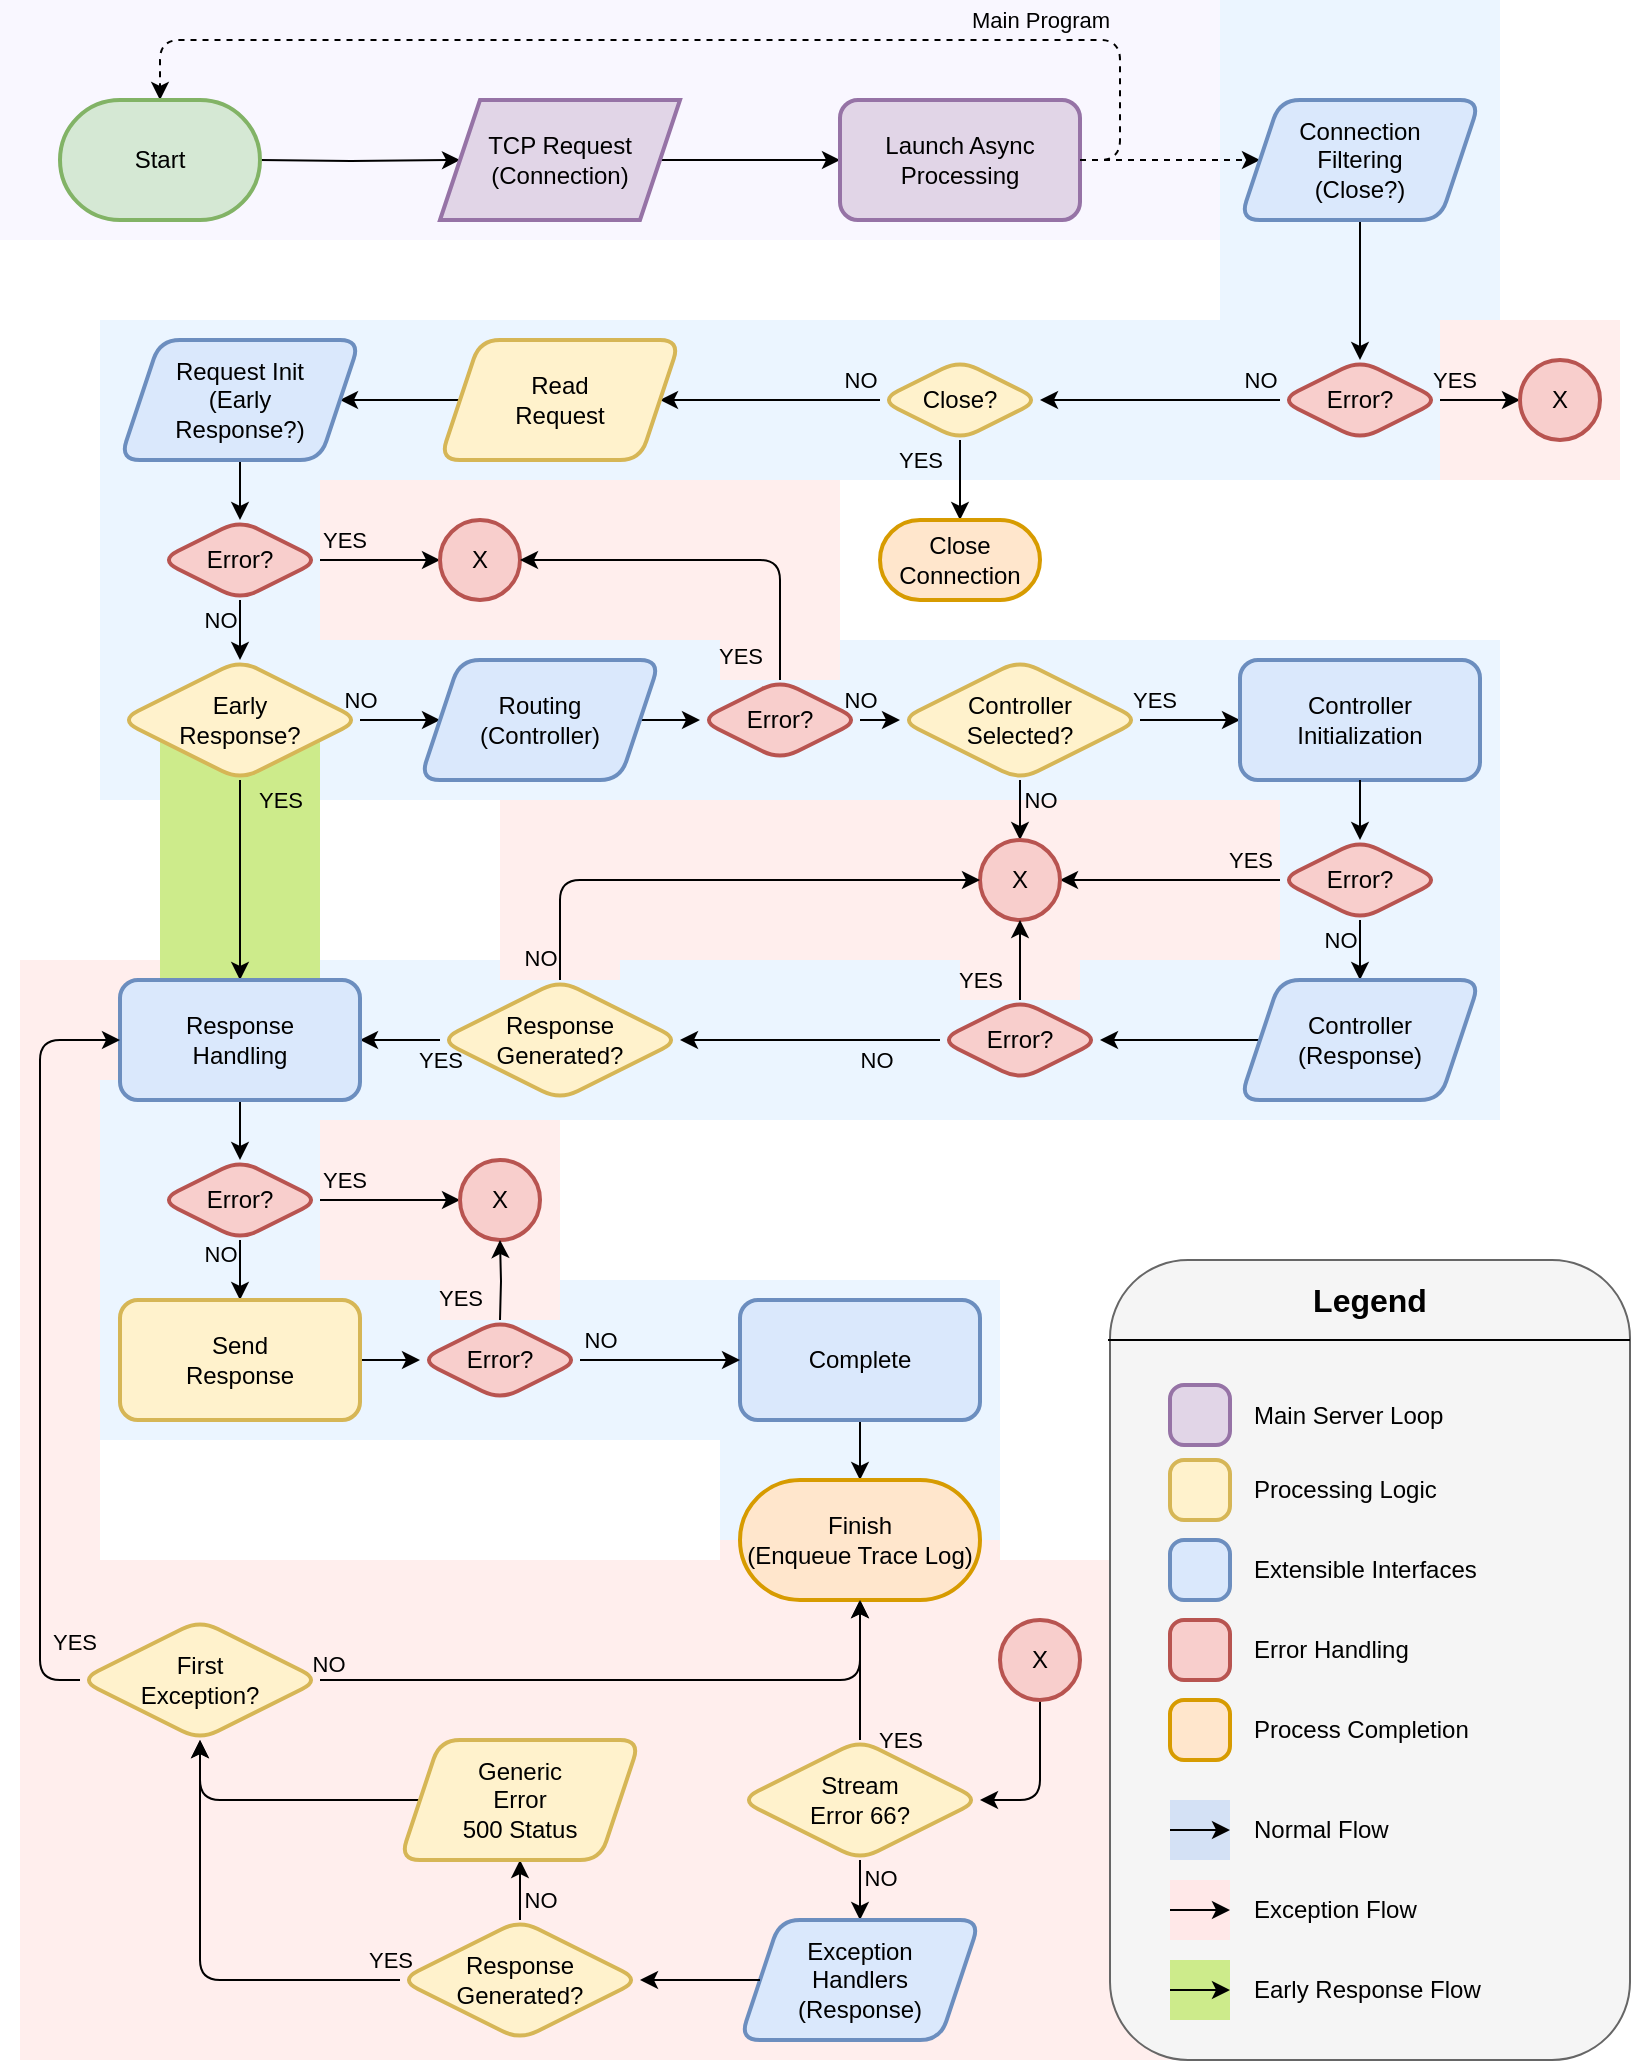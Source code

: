 <mxfile version="17.4.2" type="device"><diagram id="C5RBs43oDa-KdzZeNtuy" name="Page-1"><mxGraphModel dx="1102" dy="875" grid="1" gridSize="10" guides="1" tooltips="1" connect="1" arrows="1" fold="1" page="1" pageScale="1" pageWidth="827" pageHeight="1169" background="#FFFFFF" math="0" shadow="0"><root><mxCell id="WIyWlLk6GJQsqaUBKTNV-0"/><mxCell id="WIyWlLk6GJQsqaUBKTNV-1" parent="WIyWlLk6GJQsqaUBKTNV-0"/><mxCell id="5EqtpJvFhj5ekkqIVv0R-9" value="" style="rounded=0;whiteSpace=wrap;html=1;shadow=0;glass=0;sketch=0;fillColor=#EBF5FF;strokeColor=none;" parent="WIyWlLk6GJQsqaUBKTNV-1" vertex="1"><mxGeometry x="50" y="200" width="700" height="610" as="geometry"/></mxCell><mxCell id="GiowLHQKf7RU1HIWOEqw-1" value="" style="rounded=0;whiteSpace=wrap;html=1;shadow=0;glass=0;sketch=0;fillColor=#FFEEED;strokeColor=none;" parent="WIyWlLk6GJQsqaUBKTNV-1" vertex="1"><mxGeometry x="480" y="510" width="60" height="30" as="geometry"/></mxCell><mxCell id="GiowLHQKf7RU1HIWOEqw-0" value="" style="rounded=0;whiteSpace=wrap;html=1;shadow=0;glass=0;sketch=0;fillColor=#FFEEED;strokeColor=none;" parent="WIyWlLk6GJQsqaUBKTNV-1" vertex="1"><mxGeometry x="250" y="500" width="60" height="30" as="geometry"/></mxCell><mxCell id="5EqtpJvFhj5ekkqIVv0R-16" value="" style="rounded=0;whiteSpace=wrap;html=1;shadow=0;glass=0;sketch=0;fillColor=#FFEEED;strokeColor=none;" parent="WIyWlLk6GJQsqaUBKTNV-1" vertex="1"><mxGeometry x="10" y="810" width="600" height="260" as="geometry"/></mxCell><mxCell id="5EqtpJvFhj5ekkqIVv0R-28" value="" style="rounded=0;whiteSpace=wrap;html=1;shadow=0;glass=0;sketch=0;strokeColor=none;" parent="WIyWlLk6GJQsqaUBKTNV-1" vertex="1"><mxGeometry x="500" y="600" width="320" height="220" as="geometry"/></mxCell><mxCell id="5EqtpJvFhj5ekkqIVv0R-26" value="" style="rounded=0;whiteSpace=wrap;html=1;shadow=0;glass=0;sketch=0;strokeColor=none;" parent="WIyWlLk6GJQsqaUBKTNV-1" vertex="1"><mxGeometry y="440" width="250" height="80" as="geometry"/></mxCell><mxCell id="5EqtpJvFhj5ekkqIVv0R-25" value="" style="rounded=0;whiteSpace=wrap;html=1;shadow=0;glass=0;sketch=0;strokeColor=none;" parent="WIyWlLk6GJQsqaUBKTNV-1" vertex="1"><mxGeometry x="390" y="280" width="430" height="80" as="geometry"/></mxCell><mxCell id="5EqtpJvFhj5ekkqIVv0R-17" value="" style="rounded=0;whiteSpace=wrap;html=1;shadow=0;glass=0;sketch=0;fillColor=#cdeb8b;strokeColor=none;" parent="WIyWlLk6GJQsqaUBKTNV-1" vertex="1"><mxGeometry x="80" y="410" width="80" height="130" as="geometry"/></mxCell><mxCell id="5EqtpJvFhj5ekkqIVv0R-15" value="" style="rounded=0;whiteSpace=wrap;html=1;shadow=0;glass=0;sketch=0;fillColor=#FFEEED;strokeColor=none;" parent="WIyWlLk6GJQsqaUBKTNV-1" vertex="1"><mxGeometry x="160" y="600" width="120" height="80" as="geometry"/></mxCell><mxCell id="5EqtpJvFhj5ekkqIVv0R-14" value="" style="rounded=0;whiteSpace=wrap;html=1;shadow=0;glass=0;sketch=0;fillColor=#FFEEED;strokeColor=none;" parent="WIyWlLk6GJQsqaUBKTNV-1" vertex="1"><mxGeometry x="720" y="200" width="90" height="80" as="geometry"/></mxCell><mxCell id="5EqtpJvFhj5ekkqIVv0R-13" value="" style="rounded=0;whiteSpace=wrap;html=1;shadow=0;glass=0;sketch=0;fillColor=#FFEEED;strokeColor=none;" parent="WIyWlLk6GJQsqaUBKTNV-1" vertex="1"><mxGeometry x="250" y="440" width="390" height="80" as="geometry"/></mxCell><mxCell id="5EqtpJvFhj5ekkqIVv0R-12" value="" style="rounded=0;whiteSpace=wrap;html=1;shadow=0;glass=0;sketch=0;fillColor=#FFEEED;strokeColor=none;" parent="WIyWlLk6GJQsqaUBKTNV-1" vertex="1"><mxGeometry x="360" y="350" width="60" height="30" as="geometry"/></mxCell><mxCell id="5EqtpJvFhj5ekkqIVv0R-10" value="" style="rounded=0;whiteSpace=wrap;html=1;shadow=0;glass=0;sketch=0;fillColor=#FFEEED;strokeColor=none;" parent="WIyWlLk6GJQsqaUBKTNV-1" vertex="1"><mxGeometry x="160" y="280" width="260" height="80" as="geometry"/></mxCell><mxCell id="5EqtpJvFhj5ekkqIVv0R-7" value="" style="rounded=0;whiteSpace=wrap;html=1;shadow=0;glass=0;sketch=0;fillColor=#EBF5FF;strokeColor=none;" parent="WIyWlLk6GJQsqaUBKTNV-1" vertex="1"><mxGeometry x="610" y="40" width="140" height="160" as="geometry"/></mxCell><mxCell id="5EqtpJvFhj5ekkqIVv0R-5" value="" style="rounded=0;whiteSpace=wrap;html=1;shadow=0;glass=0;sketch=0;fillColor=#F9F7FF;strokeColor=none;" parent="WIyWlLk6GJQsqaUBKTNV-1" vertex="1"><mxGeometry y="40" width="610" height="120" as="geometry"/></mxCell><mxCell id="PJhP6xTFTNzBTgC3ce9j-2" value="" style="edgeStyle=orthogonalEdgeStyle;rounded=0;orthogonalLoop=1;jettySize=auto;html=1;exitX=1;exitY=0.5;exitDx=0;exitDy=0;exitPerimeter=0;" parent="WIyWlLk6GJQsqaUBKTNV-1" target="PJhP6xTFTNzBTgC3ce9j-1" edge="1"><mxGeometry relative="1" as="geometry"><mxPoint x="130" y="120" as="sourcePoint"/></mxGeometry></mxCell><mxCell id="PJhP6xTFTNzBTgC3ce9j-4" value="" style="edgeStyle=orthogonalEdgeStyle;rounded=0;orthogonalLoop=1;jettySize=auto;html=1;" parent="WIyWlLk6GJQsqaUBKTNV-1" source="PJhP6xTFTNzBTgC3ce9j-1" target="PJhP6xTFTNzBTgC3ce9j-3" edge="1"><mxGeometry relative="1" as="geometry"/></mxCell><mxCell id="PJhP6xTFTNzBTgC3ce9j-1" value="TCP Request&lt;br&gt;(Connection)" style="shape=parallelogram;perimeter=parallelogramPerimeter;whiteSpace=wrap;html=1;fixedSize=1;fillColor=#e1d5e7;strokeColor=#9673a6;strokeWidth=2;" parent="WIyWlLk6GJQsqaUBKTNV-1" vertex="1"><mxGeometry x="220" y="90" width="120" height="60" as="geometry"/></mxCell><mxCell id="PJhP6xTFTNzBTgC3ce9j-9" value="" style="edgeStyle=orthogonalEdgeStyle;rounded=1;orthogonalLoop=1;jettySize=auto;html=1;dashed=1;entryX=0;entryY=0.5;entryDx=0;entryDy=0;" parent="WIyWlLk6GJQsqaUBKTNV-1" source="PJhP6xTFTNzBTgC3ce9j-3" target="5EqtpJvFhj5ekkqIVv0R-3" edge="1"><mxGeometry relative="1" as="geometry"><mxPoint x="620" y="120" as="targetPoint"/></mxGeometry></mxCell><mxCell id="PJhP6xTFTNzBTgC3ce9j-3" value="Launch Async Processing" style="whiteSpace=wrap;html=1;fillColor=#e1d5e7;strokeColor=#9673a6;strokeWidth=2;rounded=1;" parent="WIyWlLk6GJQsqaUBKTNV-1" vertex="1"><mxGeometry x="420" y="90" width="120" height="60" as="geometry"/></mxCell><mxCell id="PJhP6xTFTNzBTgC3ce9j-5" value="Main Program" style="endArrow=classic;html=1;rounded=1;entryX=0.5;entryY=0;entryDx=0;entryDy=0;exitX=1;exitY=0.5;exitDx=0;exitDy=0;dashed=1;labelBackgroundColor=none;" parent="WIyWlLk6GJQsqaUBKTNV-1" source="PJhP6xTFTNzBTgC3ce9j-3" target="PJhP6xTFTNzBTgC3ce9j-87" edge="1"><mxGeometry x="-0.593" y="-10" width="50" height="50" relative="1" as="geometry"><mxPoint x="450" y="220" as="sourcePoint"/><mxPoint x="80" y="90" as="targetPoint"/><Array as="points"><mxPoint x="560" y="120"/><mxPoint x="560" y="60"/><mxPoint x="80" y="60"/></Array><mxPoint as="offset"/></mxGeometry></mxCell><mxCell id="PJhP6xTFTNzBTgC3ce9j-11" value="" style="edgeStyle=orthogonalEdgeStyle;rounded=1;orthogonalLoop=1;jettySize=auto;html=1;exitX=0.5;exitY=1;exitDx=0;exitDy=0;" parent="WIyWlLk6GJQsqaUBKTNV-1" source="5EqtpJvFhj5ekkqIVv0R-3" target="PJhP6xTFTNzBTgC3ce9j-10" edge="1"><mxGeometry relative="1" as="geometry"><mxPoint x="680" y="150" as="sourcePoint"/></mxGeometry></mxCell><mxCell id="PJhP6xTFTNzBTgC3ce9j-13" value="NO" style="edgeStyle=orthogonalEdgeStyle;rounded=1;orthogonalLoop=1;jettySize=auto;html=1;labelBackgroundColor=none;" parent="WIyWlLk6GJQsqaUBKTNV-1" source="PJhP6xTFTNzBTgC3ce9j-10" target="PJhP6xTFTNzBTgC3ce9j-12" edge="1"><mxGeometry x="-0.833" y="-10" relative="1" as="geometry"><mxPoint as="offset"/></mxGeometry></mxCell><mxCell id="PJhP6xTFTNzBTgC3ce9j-36" value="YES" style="edgeStyle=orthogonalEdgeStyle;rounded=1;orthogonalLoop=1;jettySize=auto;html=1;labelBackgroundColor=none;" parent="WIyWlLk6GJQsqaUBKTNV-1" source="PJhP6xTFTNzBTgC3ce9j-10" target="PJhP6xTFTNzBTgC3ce9j-35" edge="1"><mxGeometry x="-0.667" y="10" relative="1" as="geometry"><mxPoint as="offset"/></mxGeometry></mxCell><mxCell id="PJhP6xTFTNzBTgC3ce9j-10" value="Error?" style="rhombus;whiteSpace=wrap;html=1;fillColor=#f8cecc;strokeColor=#b85450;rounded=1;strokeWidth=2;" parent="WIyWlLk6GJQsqaUBKTNV-1" vertex="1"><mxGeometry x="640" y="220" width="80" height="40" as="geometry"/></mxCell><mxCell id="PJhP6xTFTNzBTgC3ce9j-21" value="NO" style="edgeStyle=orthogonalEdgeStyle;rounded=1;orthogonalLoop=1;jettySize=auto;html=1;labelBackgroundColor=none;" parent="WIyWlLk6GJQsqaUBKTNV-1" source="PJhP6xTFTNzBTgC3ce9j-12" target="PJhP6xTFTNzBTgC3ce9j-20" edge="1"><mxGeometry x="-0.818" y="-10" relative="1" as="geometry"><mxPoint as="offset"/></mxGeometry></mxCell><mxCell id="PJhP6xTFTNzBTgC3ce9j-104" value="YES" style="edgeStyle=orthogonalEdgeStyle;rounded=1;orthogonalLoop=1;jettySize=auto;html=1;labelBackgroundColor=none;" parent="WIyWlLk6GJQsqaUBKTNV-1" source="PJhP6xTFTNzBTgC3ce9j-12" target="PJhP6xTFTNzBTgC3ce9j-103" edge="1"><mxGeometry x="-0.5" y="-20" relative="1" as="geometry"><mxPoint as="offset"/></mxGeometry></mxCell><mxCell id="PJhP6xTFTNzBTgC3ce9j-12" value="Close?" style="rhombus;whiteSpace=wrap;html=1;fillColor=#fff2cc;strokeColor=#d6b656;rounded=1;strokeWidth=2;" parent="WIyWlLk6GJQsqaUBKTNV-1" vertex="1"><mxGeometry x="440" y="220" width="80" height="40" as="geometry"/></mxCell><mxCell id="PJhP6xTFTNzBTgC3ce9j-27" value="" style="edgeStyle=orthogonalEdgeStyle;rounded=1;orthogonalLoop=1;jettySize=auto;html=1;entryX=1;entryY=0.5;entryDx=0;entryDy=0;" parent="WIyWlLk6GJQsqaUBKTNV-1" source="PJhP6xTFTNzBTgC3ce9j-20" target="5EqtpJvFhj5ekkqIVv0R-2" edge="1"><mxGeometry relative="1" as="geometry"><mxPoint x="140" y="240" as="targetPoint"/></mxGeometry></mxCell><mxCell id="PJhP6xTFTNzBTgC3ce9j-20" value="Read&lt;br&gt;Request" style="shape=parallelogram;perimeter=parallelogramPerimeter;whiteSpace=wrap;html=1;fixedSize=1;fillColor=#fff2cc;strokeColor=#d6b656;rounded=1;strokeWidth=2;" parent="WIyWlLk6GJQsqaUBKTNV-1" vertex="1"><mxGeometry x="220" y="210" width="120" height="60" as="geometry"/></mxCell><mxCell id="PJhP6xTFTNzBTgC3ce9j-30" value="" style="edgeStyle=orthogonalEdgeStyle;rounded=1;orthogonalLoop=1;jettySize=auto;html=1;exitX=0.5;exitY=1;exitDx=0;exitDy=0;" parent="WIyWlLk6GJQsqaUBKTNV-1" source="5EqtpJvFhj5ekkqIVv0R-2" target="PJhP6xTFTNzBTgC3ce9j-29" edge="1"><mxGeometry relative="1" as="geometry"><mxPoint x="80" y="270" as="sourcePoint"/></mxGeometry></mxCell><mxCell id="PJhP6xTFTNzBTgC3ce9j-34" value="YES" style="edgeStyle=orthogonalEdgeStyle;rounded=1;orthogonalLoop=1;jettySize=auto;html=1;labelBackgroundColor=none;" parent="WIyWlLk6GJQsqaUBKTNV-1" source="PJhP6xTFTNzBTgC3ce9j-29" target="PJhP6xTFTNzBTgC3ce9j-33" edge="1"><mxGeometry x="-0.6" y="10" relative="1" as="geometry"><mxPoint as="offset"/></mxGeometry></mxCell><mxCell id="PJhP6xTFTNzBTgC3ce9j-38" value="NO" style="edgeStyle=orthogonalEdgeStyle;rounded=1;orthogonalLoop=1;jettySize=auto;html=1;labelBackgroundColor=none;" parent="WIyWlLk6GJQsqaUBKTNV-1" source="PJhP6xTFTNzBTgC3ce9j-29" target="PJhP6xTFTNzBTgC3ce9j-37" edge="1"><mxGeometry x="0.2" y="-10" relative="1" as="geometry"><mxPoint as="offset"/></mxGeometry></mxCell><mxCell id="PJhP6xTFTNzBTgC3ce9j-29" value="Error?" style="rhombus;whiteSpace=wrap;html=1;fillColor=#f8cecc;strokeColor=#b85450;rounded=1;strokeWidth=2;" parent="WIyWlLk6GJQsqaUBKTNV-1" vertex="1"><mxGeometry x="80" y="300" width="80" height="40" as="geometry"/></mxCell><mxCell id="PJhP6xTFTNzBTgC3ce9j-33" value="X" style="ellipse;whiteSpace=wrap;html=1;fillColor=#f8cecc;strokeColor=#b85450;rounded=1;strokeWidth=2;" parent="WIyWlLk6GJQsqaUBKTNV-1" vertex="1"><mxGeometry x="220" y="300" width="40" height="40" as="geometry"/></mxCell><mxCell id="PJhP6xTFTNzBTgC3ce9j-35" value="X" style="ellipse;whiteSpace=wrap;html=1;fillColor=#f8cecc;strokeColor=#b85450;rounded=1;strokeWidth=2;" parent="WIyWlLk6GJQsqaUBKTNV-1" vertex="1"><mxGeometry x="760" y="220" width="40" height="40" as="geometry"/></mxCell><mxCell id="PJhP6xTFTNzBTgC3ce9j-42" value="NO" style="edgeStyle=orthogonalEdgeStyle;rounded=1;orthogonalLoop=1;jettySize=auto;html=1;labelBackgroundColor=none;" parent="WIyWlLk6GJQsqaUBKTNV-1" source="PJhP6xTFTNzBTgC3ce9j-37" target="PJhP6xTFTNzBTgC3ce9j-41" edge="1"><mxGeometry x="-1" y="10" relative="1" as="geometry"><mxPoint as="offset"/></mxGeometry></mxCell><mxCell id="PJhP6xTFTNzBTgC3ce9j-75" value="YES" style="edgeStyle=orthogonalEdgeStyle;rounded=1;orthogonalLoop=1;jettySize=auto;html=1;exitX=0.5;exitY=1;exitDx=0;exitDy=0;entryX=0.5;entryY=0;entryDx=0;entryDy=0;labelBackgroundColor=none;" parent="WIyWlLk6GJQsqaUBKTNV-1" source="PJhP6xTFTNzBTgC3ce9j-37" target="PJhP6xTFTNzBTgC3ce9j-73" edge="1"><mxGeometry x="-0.8" y="20" relative="1" as="geometry"><mxPoint as="offset"/></mxGeometry></mxCell><mxCell id="PJhP6xTFTNzBTgC3ce9j-37" value="Early&lt;br&gt;Response?" style="rhombus;whiteSpace=wrap;html=1;fillColor=#fff2cc;strokeColor=#d6b656;rounded=1;strokeWidth=2;" parent="WIyWlLk6GJQsqaUBKTNV-1" vertex="1"><mxGeometry x="60" y="370" width="120" height="60" as="geometry"/></mxCell><mxCell id="PJhP6xTFTNzBTgC3ce9j-44" value="" style="edgeStyle=orthogonalEdgeStyle;rounded=1;orthogonalLoop=1;jettySize=auto;html=1;" parent="WIyWlLk6GJQsqaUBKTNV-1" source="PJhP6xTFTNzBTgC3ce9j-41" target="PJhP6xTFTNzBTgC3ce9j-43" edge="1"><mxGeometry relative="1" as="geometry"/></mxCell><mxCell id="PJhP6xTFTNzBTgC3ce9j-41" value="Routing&lt;br&gt;(Controller)" style="shape=parallelogram;perimeter=parallelogramPerimeter;whiteSpace=wrap;html=1;fixedSize=1;fillColor=#dae8fc;strokeColor=#6c8ebf;rounded=1;strokeWidth=2;" parent="WIyWlLk6GJQsqaUBKTNV-1" vertex="1"><mxGeometry x="210" y="370" width="120" height="60" as="geometry"/></mxCell><mxCell id="PJhP6xTFTNzBTgC3ce9j-48" value="NO" style="edgeStyle=orthogonalEdgeStyle;rounded=1;orthogonalLoop=1;jettySize=auto;html=1;labelBackgroundColor=none;" parent="WIyWlLk6GJQsqaUBKTNV-1" source="PJhP6xTFTNzBTgC3ce9j-43" target="PJhP6xTFTNzBTgC3ce9j-47" edge="1"><mxGeometry x="-1" y="10" relative="1" as="geometry"><mxPoint as="offset"/></mxGeometry></mxCell><mxCell id="PJhP6xTFTNzBTgC3ce9j-43" value="Error?" style="rhombus;whiteSpace=wrap;html=1;fillColor=#f8cecc;strokeColor=#b85450;rounded=1;strokeWidth=2;" parent="WIyWlLk6GJQsqaUBKTNV-1" vertex="1"><mxGeometry x="350" y="380" width="80" height="40" as="geometry"/></mxCell><mxCell id="PJhP6xTFTNzBTgC3ce9j-45" value="YES" style="endArrow=classic;html=1;rounded=1;exitX=0.5;exitY=0;exitDx=0;exitDy=0;entryX=1;entryY=0.5;entryDx=0;entryDy=0;labelBackgroundColor=none;" parent="WIyWlLk6GJQsqaUBKTNV-1" source="PJhP6xTFTNzBTgC3ce9j-43" target="PJhP6xTFTNzBTgC3ce9j-33" edge="1"><mxGeometry x="-0.875" y="20" width="50" height="50" relative="1" as="geometry"><mxPoint x="380" y="360" as="sourcePoint"/><mxPoint x="430" y="310" as="targetPoint"/><Array as="points"><mxPoint x="390" y="320"/></Array><mxPoint as="offset"/></mxGeometry></mxCell><mxCell id="PJhP6xTFTNzBTgC3ce9j-50" value="YES" style="edgeStyle=orthogonalEdgeStyle;rounded=1;orthogonalLoop=1;jettySize=auto;html=1;labelBackgroundColor=none;" parent="WIyWlLk6GJQsqaUBKTNV-1" source="PJhP6xTFTNzBTgC3ce9j-47" target="PJhP6xTFTNzBTgC3ce9j-49" edge="1"><mxGeometry x="-0.75" y="10" relative="1" as="geometry"><mxPoint as="offset"/></mxGeometry></mxCell><mxCell id="PJhP6xTFTNzBTgC3ce9j-72" value="NO" style="edgeStyle=orthogonalEdgeStyle;rounded=1;orthogonalLoop=1;jettySize=auto;html=1;exitX=0.5;exitY=1;exitDx=0;exitDy=0;entryX=0.5;entryY=0;entryDx=0;entryDy=0;labelBackgroundColor=none;" parent="WIyWlLk6GJQsqaUBKTNV-1" source="PJhP6xTFTNzBTgC3ce9j-47" target="PJhP6xTFTNzBTgC3ce9j-57" edge="1"><mxGeometry x="-0.333" y="10" relative="1" as="geometry"><mxPoint as="offset"/></mxGeometry></mxCell><mxCell id="PJhP6xTFTNzBTgC3ce9j-47" value="Controller&lt;br&gt;Selected?" style="rhombus;whiteSpace=wrap;html=1;fillColor=#fff2cc;strokeColor=#d6b656;rounded=1;strokeWidth=2;" parent="WIyWlLk6GJQsqaUBKTNV-1" vertex="1"><mxGeometry x="450" y="370" width="120" height="60" as="geometry"/></mxCell><mxCell id="PJhP6xTFTNzBTgC3ce9j-49" value="Controller Initialization" style="whiteSpace=wrap;html=1;fillColor=#dae8fc;strokeColor=#6c8ebf;rounded=1;strokeWidth=2;perimeterSpacing=0;glass=0;shadow=0;sketch=0;" parent="WIyWlLk6GJQsqaUBKTNV-1" vertex="1"><mxGeometry x="620" y="370" width="120" height="60" as="geometry"/></mxCell><mxCell id="PJhP6xTFTNzBTgC3ce9j-63" value="YES" style="edgeStyle=orthogonalEdgeStyle;rounded=1;orthogonalLoop=1;jettySize=auto;html=1;exitX=0;exitY=0.5;exitDx=0;exitDy=0;entryX=1;entryY=0.5;entryDx=0;entryDy=0;labelBackgroundColor=none;" parent="WIyWlLk6GJQsqaUBKTNV-1" source="PJhP6xTFTNzBTgC3ce9j-54" target="PJhP6xTFTNzBTgC3ce9j-57" edge="1"><mxGeometry x="-0.714" y="-10" relative="1" as="geometry"><mxPoint as="offset"/></mxGeometry></mxCell><mxCell id="PJhP6xTFTNzBTgC3ce9j-70" value="NO" style="edgeStyle=orthogonalEdgeStyle;rounded=1;orthogonalLoop=1;jettySize=auto;html=1;labelBackgroundColor=none;" parent="WIyWlLk6GJQsqaUBKTNV-1" source="PJhP6xTFTNzBTgC3ce9j-54" target="PJhP6xTFTNzBTgC3ce9j-69" edge="1"><mxGeometry x="0.2" y="-10" relative="1" as="geometry"><mxPoint as="offset"/></mxGeometry></mxCell><mxCell id="PJhP6xTFTNzBTgC3ce9j-54" value="Error?" style="rhombus;whiteSpace=wrap;html=1;fillColor=#f8cecc;strokeColor=#b85450;rounded=1;strokeWidth=2;" parent="WIyWlLk6GJQsqaUBKTNV-1" vertex="1"><mxGeometry x="640" y="460" width="80" height="40" as="geometry"/></mxCell><mxCell id="PJhP6xTFTNzBTgC3ce9j-55" value="" style="endArrow=classic;html=1;rounded=1;exitX=0.5;exitY=1;exitDx=0;exitDy=0;entryX=0.5;entryY=0;entryDx=0;entryDy=0;" parent="WIyWlLk6GJQsqaUBKTNV-1" source="PJhP6xTFTNzBTgC3ce9j-49" target="PJhP6xTFTNzBTgC3ce9j-54" edge="1"><mxGeometry width="50" height="50" relative="1" as="geometry"><mxPoint x="630" y="600" as="sourcePoint"/><mxPoint x="680" y="550" as="targetPoint"/></mxGeometry></mxCell><mxCell id="PJhP6xTFTNzBTgC3ce9j-57" value="X" style="ellipse;whiteSpace=wrap;html=1;fillColor=#f8cecc;strokeColor=#b85450;rounded=1;strokeWidth=2;" parent="WIyWlLk6GJQsqaUBKTNV-1" vertex="1"><mxGeometry x="490" y="460" width="40" height="40" as="geometry"/></mxCell><mxCell id="PJhP6xTFTNzBTgC3ce9j-64" value="YES" style="edgeStyle=orthogonalEdgeStyle;rounded=1;orthogonalLoop=1;jettySize=auto;html=1;exitX=0.5;exitY=0;exitDx=0;exitDy=0;entryX=0.5;entryY=1;entryDx=0;entryDy=0;labelBackgroundColor=none;" parent="WIyWlLk6GJQsqaUBKTNV-1" source="PJhP6xTFTNzBTgC3ce9j-61" target="PJhP6xTFTNzBTgC3ce9j-57" edge="1"><mxGeometry x="-0.5" y="20" relative="1" as="geometry"><mxPoint as="offset"/></mxGeometry></mxCell><mxCell id="PJhP6xTFTNzBTgC3ce9j-66" value="NO" style="edgeStyle=orthogonalEdgeStyle;rounded=1;orthogonalLoop=1;jettySize=auto;html=1;labelBackgroundColor=none;" parent="WIyWlLk6GJQsqaUBKTNV-1" source="PJhP6xTFTNzBTgC3ce9j-61" target="PJhP6xTFTNzBTgC3ce9j-65" edge="1"><mxGeometry x="-0.5" y="10" relative="1" as="geometry"><mxPoint as="offset"/></mxGeometry></mxCell><mxCell id="PJhP6xTFTNzBTgC3ce9j-61" value="Error?" style="rhombus;whiteSpace=wrap;html=1;fillColor=#f8cecc;strokeColor=#b85450;rounded=1;strokeWidth=2;" parent="WIyWlLk6GJQsqaUBKTNV-1" vertex="1"><mxGeometry x="470" y="540" width="80" height="40" as="geometry"/></mxCell><mxCell id="PJhP6xTFTNzBTgC3ce9j-67" value="NO" style="edgeStyle=orthogonalEdgeStyle;rounded=1;orthogonalLoop=1;jettySize=auto;html=1;exitX=0.5;exitY=0;exitDx=0;exitDy=0;entryX=0;entryY=0.5;entryDx=0;entryDy=0;labelBackgroundColor=none;" parent="WIyWlLk6GJQsqaUBKTNV-1" source="PJhP6xTFTNzBTgC3ce9j-65" target="PJhP6xTFTNzBTgC3ce9j-57" edge="1"><mxGeometry x="-0.913" y="10" relative="1" as="geometry"><mxPoint as="offset"/></mxGeometry></mxCell><mxCell id="PJhP6xTFTNzBTgC3ce9j-74" value="YES" style="edgeStyle=orthogonalEdgeStyle;rounded=1;orthogonalLoop=1;jettySize=auto;html=1;labelBackgroundColor=none;" parent="WIyWlLk6GJQsqaUBKTNV-1" source="PJhP6xTFTNzBTgC3ce9j-65" target="PJhP6xTFTNzBTgC3ce9j-73" edge="1"><mxGeometry x="-1" y="10" relative="1" as="geometry"><mxPoint as="offset"/></mxGeometry></mxCell><mxCell id="PJhP6xTFTNzBTgC3ce9j-65" value="Response&lt;br&gt;Generated?" style="rhombus;whiteSpace=wrap;html=1;fillColor=#fff2cc;strokeColor=#d6b656;rounded=1;strokeWidth=2;" parent="WIyWlLk6GJQsqaUBKTNV-1" vertex="1"><mxGeometry x="220" y="530" width="120" height="60" as="geometry"/></mxCell><mxCell id="PJhP6xTFTNzBTgC3ce9j-71" style="edgeStyle=orthogonalEdgeStyle;rounded=1;orthogonalLoop=1;jettySize=auto;html=1;exitX=0;exitY=0.5;exitDx=0;exitDy=0;entryX=1;entryY=0.5;entryDx=0;entryDy=0;" parent="WIyWlLk6GJQsqaUBKTNV-1" source="PJhP6xTFTNzBTgC3ce9j-69" target="PJhP6xTFTNzBTgC3ce9j-61" edge="1"><mxGeometry relative="1" as="geometry"/></mxCell><mxCell id="PJhP6xTFTNzBTgC3ce9j-69" value="Controller&lt;br&gt;(Response)" style="shape=parallelogram;perimeter=parallelogramPerimeter;whiteSpace=wrap;html=1;fixedSize=1;fillColor=#dae8fc;strokeColor=#6c8ebf;rounded=1;strokeWidth=2;" parent="WIyWlLk6GJQsqaUBKTNV-1" vertex="1"><mxGeometry x="620" y="530" width="120" height="60" as="geometry"/></mxCell><mxCell id="PJhP6xTFTNzBTgC3ce9j-77" style="edgeStyle=orthogonalEdgeStyle;rounded=1;orthogonalLoop=1;jettySize=auto;html=1;exitX=0.5;exitY=1;exitDx=0;exitDy=0;entryX=0.5;entryY=0;entryDx=0;entryDy=0;" parent="WIyWlLk6GJQsqaUBKTNV-1" source="PJhP6xTFTNzBTgC3ce9j-73" target="PJhP6xTFTNzBTgC3ce9j-76" edge="1"><mxGeometry relative="1" as="geometry"/></mxCell><mxCell id="PJhP6xTFTNzBTgC3ce9j-79" value="YES" style="edgeStyle=orthogonalEdgeStyle;rounded=1;orthogonalLoop=1;jettySize=auto;html=1;exitX=1;exitY=0.5;exitDx=0;exitDy=0;entryX=0;entryY=0.5;entryDx=0;entryDy=0;labelBackgroundColor=none;" parent="WIyWlLk6GJQsqaUBKTNV-1" source="PJhP6xTFTNzBTgC3ce9j-76" target="PJhP6xTFTNzBTgC3ce9j-78" edge="1"><mxGeometry x="-0.667" y="10" relative="1" as="geometry"><mxPoint as="offset"/></mxGeometry></mxCell><mxCell id="PJhP6xTFTNzBTgC3ce9j-81" value="NO" style="edgeStyle=orthogonalEdgeStyle;rounded=1;orthogonalLoop=1;jettySize=auto;html=1;labelBackgroundColor=none;entryX=0.5;entryY=0;entryDx=0;entryDy=0;" parent="WIyWlLk6GJQsqaUBKTNV-1" source="PJhP6xTFTNzBTgC3ce9j-76" target="PJhP6xTFTNzBTgC3ce9j-80" edge="1"><mxGeometry x="-0.714" y="-10" relative="1" as="geometry"><Array as="points"/><mxPoint as="offset"/><mxPoint x="160" y="720" as="targetPoint"/></mxGeometry></mxCell><mxCell id="PJhP6xTFTNzBTgC3ce9j-76" value="Error?" style="rhombus;whiteSpace=wrap;html=1;fillColor=#f8cecc;strokeColor=#b85450;rounded=1;strokeWidth=2;" parent="WIyWlLk6GJQsqaUBKTNV-1" vertex="1"><mxGeometry x="80" y="620" width="80" height="40" as="geometry"/></mxCell><mxCell id="PJhP6xTFTNzBTgC3ce9j-78" value="X" style="ellipse;whiteSpace=wrap;html=1;fillColor=#f8cecc;strokeColor=#b85450;rounded=1;strokeWidth=2;" parent="WIyWlLk6GJQsqaUBKTNV-1" vertex="1"><mxGeometry x="230" y="620" width="40" height="40" as="geometry"/></mxCell><mxCell id="ySPMdyJ_zOk3gm6d2G-Y-19" style="edgeStyle=orthogonalEdgeStyle;rounded=1;orthogonalLoop=1;jettySize=auto;html=1;exitX=1;exitY=0.5;exitDx=0;exitDy=0;entryX=0;entryY=0.5;entryDx=0;entryDy=0;" parent="WIyWlLk6GJQsqaUBKTNV-1" source="PJhP6xTFTNzBTgC3ce9j-80" target="ySPMdyJ_zOk3gm6d2G-Y-16" edge="1"><mxGeometry relative="1" as="geometry"/></mxCell><mxCell id="PJhP6xTFTNzBTgC3ce9j-80" value="Send&lt;br&gt;Response" style="whiteSpace=wrap;html=1;fillColor=#fff2cc;strokeColor=#d6b656;rounded=1;strokeWidth=2;" parent="WIyWlLk6GJQsqaUBKTNV-1" vertex="1"><mxGeometry x="60" y="690" width="120" height="60" as="geometry"/></mxCell><mxCell id="PJhP6xTFTNzBTgC3ce9j-86" value="" style="edgeStyle=orthogonalEdgeStyle;rounded=1;orthogonalLoop=1;jettySize=auto;html=1;exitX=0.5;exitY=1;exitDx=0;exitDy=0;" parent="WIyWlLk6GJQsqaUBKTNV-1" source="PJhP6xTFTNzBTgC3ce9j-82" target="PJhP6xTFTNzBTgC3ce9j-85" edge="1"><mxGeometry relative="1" as="geometry"/></mxCell><mxCell id="PJhP6xTFTNzBTgC3ce9j-82" value="Complete" style="whiteSpace=wrap;html=1;fillColor=#dae8fc;strokeColor=#6c8ebf;rounded=1;strokeWidth=2;" parent="WIyWlLk6GJQsqaUBKTNV-1" vertex="1"><mxGeometry x="370" y="690" width="120" height="60" as="geometry"/></mxCell><mxCell id="PJhP6xTFTNzBTgC3ce9j-89" value="" style="edgeStyle=orthogonalEdgeStyle;rounded=1;orthogonalLoop=1;jettySize=auto;html=1;exitX=0.5;exitY=1;exitDx=0;exitDy=0;entryX=1;entryY=0.5;entryDx=0;entryDy=0;" parent="WIyWlLk6GJQsqaUBKTNV-1" source="PJhP6xTFTNzBTgC3ce9j-84" target="PJhP6xTFTNzBTgC3ce9j-88" edge="1"><mxGeometry relative="1" as="geometry"/></mxCell><mxCell id="PJhP6xTFTNzBTgC3ce9j-87" value="Start" style="rounded=1;whiteSpace=wrap;html=1;absoluteArcSize=1;arcSize=80;strokeWidth=2;fillColor=#d5e8d4;strokeColor=#82b366;" parent="WIyWlLk6GJQsqaUBKTNV-1" vertex="1"><mxGeometry x="30" y="90" width="100" height="60" as="geometry"/></mxCell><mxCell id="PJhP6xTFTNzBTgC3ce9j-92" value="NO" style="edgeStyle=orthogonalEdgeStyle;rounded=1;orthogonalLoop=1;jettySize=auto;html=1;entryX=0.5;entryY=0;entryDx=0;entryDy=0;labelBackgroundColor=none;" parent="WIyWlLk6GJQsqaUBKTNV-1" source="PJhP6xTFTNzBTgC3ce9j-88" target="5EqtpJvFhj5ekkqIVv0R-0" edge="1"><mxGeometry x="-0.667" y="10" relative="1" as="geometry"><mxPoint as="offset"/><mxPoint x="200" y="750" as="targetPoint"/></mxGeometry></mxCell><mxCell id="PJhP6xTFTNzBTgC3ce9j-101" value="YES" style="edgeStyle=orthogonalEdgeStyle;rounded=1;orthogonalLoop=1;jettySize=auto;html=1;exitX=0.5;exitY=0;exitDx=0;exitDy=0;entryX=0.5;entryY=1;entryDx=0;entryDy=0;labelBackgroundColor=none;" parent="WIyWlLk6GJQsqaUBKTNV-1" source="PJhP6xTFTNzBTgC3ce9j-88" target="PJhP6xTFTNzBTgC3ce9j-85" edge="1"><mxGeometry x="-1" y="-20" relative="1" as="geometry"><mxPoint x="410" y="820" as="targetPoint"/><mxPoint as="offset"/><mxPoint x="410" y="890" as="sourcePoint"/></mxGeometry></mxCell><mxCell id="PJhP6xTFTNzBTgC3ce9j-103" value="Close&lt;br&gt;Connection" style="whiteSpace=wrap;html=1;fillColor=#ffe6cc;strokeColor=#d79b00;rounded=1;strokeWidth=2;arcSize=50;" parent="WIyWlLk6GJQsqaUBKTNV-1" vertex="1"><mxGeometry x="440" y="300" width="80" height="40" as="geometry"/></mxCell><mxCell id="PJhP6xTFTNzBTgC3ce9j-108" value="" style="rounded=1;whiteSpace=wrap;html=1;fillColor=#f5f5f5;strokeColor=#666666;fontColor=#333333;" parent="WIyWlLk6GJQsqaUBKTNV-1" vertex="1"><mxGeometry x="555" y="670" width="260" height="400" as="geometry"/></mxCell><mxCell id="PJhP6xTFTNzBTgC3ce9j-109" value="" style="endArrow=none;html=1;rounded=1;" parent="WIyWlLk6GJQsqaUBKTNV-1" edge="1"><mxGeometry width="50" height="50" relative="1" as="geometry"><mxPoint x="554" y="710" as="sourcePoint"/><mxPoint x="815" y="710" as="targetPoint"/></mxGeometry></mxCell><mxCell id="PJhP6xTFTNzBTgC3ce9j-110" value="Legend" style="text;html=1;strokeColor=none;fillColor=none;align=center;verticalAlign=middle;whiteSpace=wrap;rounded=0;fontStyle=1;fontSize=16;" parent="WIyWlLk6GJQsqaUBKTNV-1" vertex="1"><mxGeometry x="555" y="670" width="260" height="40" as="geometry"/></mxCell><mxCell id="PJhP6xTFTNzBTgC3ce9j-112" value="" style="rounded=1;whiteSpace=wrap;html=1;absoluteArcSize=1;arcSize=14;strokeWidth=2;fillColor=#fff2cc;strokeColor=#d6b656;" parent="WIyWlLk6GJQsqaUBKTNV-1" vertex="1"><mxGeometry x="585" y="770" width="30" height="30" as="geometry"/></mxCell><mxCell id="PJhP6xTFTNzBTgC3ce9j-113" value="" style="rounded=1;whiteSpace=wrap;html=1;absoluteArcSize=1;arcSize=14;strokeWidth=2;fillColor=#e1d5e7;strokeColor=#9673a6;" parent="WIyWlLk6GJQsqaUBKTNV-1" vertex="1"><mxGeometry x="585" y="732.5" width="30" height="30" as="geometry"/></mxCell><mxCell id="PJhP6xTFTNzBTgC3ce9j-114" value="" style="rounded=1;whiteSpace=wrap;html=1;absoluteArcSize=1;arcSize=14;strokeWidth=2;fillColor=#dae8fc;strokeColor=#6c8ebf;" parent="WIyWlLk6GJQsqaUBKTNV-1" vertex="1"><mxGeometry x="585" y="810" width="30" height="30" as="geometry"/></mxCell><mxCell id="PJhP6xTFTNzBTgC3ce9j-115" value="" style="rounded=1;whiteSpace=wrap;html=1;absoluteArcSize=1;arcSize=14;strokeWidth=2;fillColor=#f8cecc;strokeColor=#b85450;" parent="WIyWlLk6GJQsqaUBKTNV-1" vertex="1"><mxGeometry x="585" y="850" width="30" height="30" as="geometry"/></mxCell><mxCell id="PJhP6xTFTNzBTgC3ce9j-116" value="" style="rounded=1;whiteSpace=wrap;html=1;absoluteArcSize=1;arcSize=14;strokeWidth=2;fillColor=#ffe6cc;strokeColor=#d79b00;" parent="WIyWlLk6GJQsqaUBKTNV-1" vertex="1"><mxGeometry x="585" y="890" width="30" height="30" as="geometry"/></mxCell><mxCell id="PJhP6xTFTNzBTgC3ce9j-121" value="Main Server Loop" style="text;html=1;strokeColor=none;fillColor=none;align=left;verticalAlign=middle;whiteSpace=wrap;rounded=0;" parent="WIyWlLk6GJQsqaUBKTNV-1" vertex="1"><mxGeometry x="625" y="732.5" width="130" height="30" as="geometry"/></mxCell><mxCell id="PJhP6xTFTNzBTgC3ce9j-122" value="Processing Logic" style="text;html=1;strokeColor=none;fillColor=none;align=left;verticalAlign=middle;whiteSpace=wrap;rounded=0;" parent="WIyWlLk6GJQsqaUBKTNV-1" vertex="1"><mxGeometry x="625" y="770" width="130" height="30" as="geometry"/></mxCell><mxCell id="PJhP6xTFTNzBTgC3ce9j-123" value="Extensible Interfaces" style="text;html=1;strokeColor=none;fillColor=none;align=left;verticalAlign=middle;whiteSpace=wrap;rounded=0;" parent="WIyWlLk6GJQsqaUBKTNV-1" vertex="1"><mxGeometry x="625" y="810" width="130" height="30" as="geometry"/></mxCell><mxCell id="PJhP6xTFTNzBTgC3ce9j-124" value="Error Handling" style="text;html=1;strokeColor=none;fillColor=none;align=left;verticalAlign=middle;whiteSpace=wrap;rounded=0;" parent="WIyWlLk6GJQsqaUBKTNV-1" vertex="1"><mxGeometry x="625" y="850" width="130" height="30" as="geometry"/></mxCell><mxCell id="PJhP6xTFTNzBTgC3ce9j-125" value="Process Completion" style="text;html=1;strokeColor=none;fillColor=none;align=left;verticalAlign=middle;whiteSpace=wrap;rounded=0;" parent="WIyWlLk6GJQsqaUBKTNV-1" vertex="1"><mxGeometry x="625" y="890" width="130" height="30" as="geometry"/></mxCell><mxCell id="PJhP6xTFTNzBTgC3ce9j-126" value="Normal Flow" style="text;html=1;strokeColor=none;fillColor=none;align=left;verticalAlign=middle;whiteSpace=wrap;rounded=0;" parent="WIyWlLk6GJQsqaUBKTNV-1" vertex="1"><mxGeometry x="625" y="940" width="130" height="30" as="geometry"/></mxCell><mxCell id="PJhP6xTFTNzBTgC3ce9j-127" value="Exception Flow" style="text;html=1;strokeColor=none;fillColor=none;align=left;verticalAlign=middle;whiteSpace=wrap;rounded=0;" parent="WIyWlLk6GJQsqaUBKTNV-1" vertex="1"><mxGeometry x="625" y="980" width="130" height="30" as="geometry"/></mxCell><mxCell id="PJhP6xTFTNzBTgC3ce9j-129" value="Early Response Flow" style="text;html=1;strokeColor=none;fillColor=none;align=left;verticalAlign=middle;whiteSpace=wrap;rounded=0;" parent="WIyWlLk6GJQsqaUBKTNV-1" vertex="1"><mxGeometry x="625" y="1020" width="130" height="30" as="geometry"/></mxCell><mxCell id="5EqtpJvFhj5ekkqIVv0R-2" value="Request Init&lt;br&gt;(Early&lt;br&gt;Response?)" style="shape=parallelogram;perimeter=parallelogramPerimeter;whiteSpace=wrap;html=1;fixedSize=1;fillColor=#dae8fc;strokeColor=#6c8ebf;rounded=1;strokeWidth=2;" parent="WIyWlLk6GJQsqaUBKTNV-1" vertex="1"><mxGeometry x="60" y="210" width="120" height="60" as="geometry"/></mxCell><mxCell id="5EqtpJvFhj5ekkqIVv0R-3" value="Connection&lt;br&gt;Filtering&lt;br&gt;(Close?)" style="shape=parallelogram;perimeter=parallelogramPerimeter;whiteSpace=wrap;html=1;fixedSize=1;fillColor=#dae8fc;strokeColor=#6c8ebf;rounded=1;strokeWidth=2;" parent="WIyWlLk6GJQsqaUBKTNV-1" vertex="1"><mxGeometry x="620" y="90" width="120" height="60" as="geometry"/></mxCell><mxCell id="5EqtpJvFhj5ekkqIVv0R-18" value="" style="rounded=0;whiteSpace=wrap;html=1;absoluteArcSize=1;arcSize=14;strokeWidth=2;fillColor=#cdeb8b;strokeColor=none;" parent="WIyWlLk6GJQsqaUBKTNV-1" vertex="1"><mxGeometry x="585" y="1020" width="30" height="30" as="geometry"/></mxCell><mxCell id="5EqtpJvFhj5ekkqIVv0R-19" value="" style="rounded=0;whiteSpace=wrap;html=1;absoluteArcSize=1;arcSize=14;strokeWidth=2;fillColor=#FFE8E8;strokeColor=none;" parent="WIyWlLk6GJQsqaUBKTNV-1" vertex="1"><mxGeometry x="585" y="980" width="30" height="30" as="geometry"/></mxCell><mxCell id="5EqtpJvFhj5ekkqIVv0R-20" value="" style="rounded=0;whiteSpace=wrap;html=1;absoluteArcSize=1;arcSize=14;strokeWidth=2;fillColor=#D4E1F5;strokeColor=none;" parent="WIyWlLk6GJQsqaUBKTNV-1" vertex="1"><mxGeometry x="585" y="940" width="30" height="30" as="geometry"/></mxCell><mxCell id="5EqtpJvFhj5ekkqIVv0R-21" value="" style="endArrow=classic;html=1;rounded=0;labelBackgroundColor=none;exitX=0;exitY=0.5;exitDx=0;exitDy=0;entryX=1;entryY=0.5;entryDx=0;entryDy=0;" parent="WIyWlLk6GJQsqaUBKTNV-1" source="5EqtpJvFhj5ekkqIVv0R-18" target="5EqtpJvFhj5ekkqIVv0R-18" edge="1"><mxGeometry width="50" height="50" relative="1" as="geometry"><mxPoint x="600" y="1210" as="sourcePoint"/><mxPoint x="630" y="1210" as="targetPoint"/></mxGeometry></mxCell><mxCell id="5EqtpJvFhj5ekkqIVv0R-23" value="" style="endArrow=classic;html=1;rounded=0;labelBackgroundColor=none;exitX=0;exitY=0.5;exitDx=0;exitDy=0;entryX=1;entryY=0.5;entryDx=0;entryDy=0;" parent="WIyWlLk6GJQsqaUBKTNV-1" source="5EqtpJvFhj5ekkqIVv0R-19" target="5EqtpJvFhj5ekkqIVv0R-19" edge="1"><mxGeometry width="50" height="50" relative="1" as="geometry"><mxPoint x="390" y="920" as="sourcePoint"/><mxPoint x="440" y="870" as="targetPoint"/></mxGeometry></mxCell><mxCell id="5EqtpJvFhj5ekkqIVv0R-24" value="" style="endArrow=classic;html=1;rounded=0;labelBackgroundColor=none;exitX=0;exitY=0.5;exitDx=0;exitDy=0;entryX=1;entryY=0.5;entryDx=0;entryDy=0;" parent="WIyWlLk6GJQsqaUBKTNV-1" source="5EqtpJvFhj5ekkqIVv0R-20" target="5EqtpJvFhj5ekkqIVv0R-20" edge="1"><mxGeometry width="50" height="50" relative="1" as="geometry"><mxPoint x="630" y="970" as="sourcePoint"/><mxPoint x="680" y="920" as="targetPoint"/></mxGeometry></mxCell><mxCell id="5EqtpJvFhj5ekkqIVv0R-29" value="" style="rounded=0;whiteSpace=wrap;html=1;shadow=0;glass=0;sketch=0;fillColor=default;strokeColor=none;" parent="WIyWlLk6GJQsqaUBKTNV-1" vertex="1"><mxGeometry x="280" y="600" width="220" height="80" as="geometry"/></mxCell><mxCell id="5EqtpJvFhj5ekkqIVv0R-30" value="" style="rounded=0;whiteSpace=wrap;html=1;shadow=0;glass=0;sketch=0;fillColor=default;strokeColor=none;" parent="WIyWlLk6GJQsqaUBKTNV-1" vertex="1"><mxGeometry x="50" y="760" width="310" height="60" as="geometry"/></mxCell><mxCell id="PJhP6xTFTNzBTgC3ce9j-85" value="Finish&lt;br&gt;(Enqueue Trace Log)" style="whiteSpace=wrap;html=1;fillColor=#ffe6cc;strokeColor=#d79b00;rounded=1;strokeWidth=2;arcSize=50;" parent="WIyWlLk6GJQsqaUBKTNV-1" vertex="1"><mxGeometry x="370" y="780" width="120" height="60" as="geometry"/></mxCell><mxCell id="5EqtpJvFhj5ekkqIVv0R-0" value="Exception&lt;br&gt;Handlers&lt;br&gt;(Response)" style="shape=parallelogram;perimeter=parallelogramPerimeter;whiteSpace=wrap;html=1;fixedSize=1;fillColor=#dae8fc;strokeColor=#6c8ebf;rounded=1;strokeWidth=2;" parent="WIyWlLk6GJQsqaUBKTNV-1" vertex="1"><mxGeometry x="370" y="1000" width="120" height="60" as="geometry"/></mxCell><mxCell id="PJhP6xTFTNzBTgC3ce9j-94" value="" style="edgeStyle=orthogonalEdgeStyle;rounded=1;orthogonalLoop=1;jettySize=auto;html=1;exitX=0;exitY=0.5;exitDx=0;exitDy=0;" parent="WIyWlLk6GJQsqaUBKTNV-1" source="5EqtpJvFhj5ekkqIVv0R-0" target="PJhP6xTFTNzBTgC3ce9j-93" edge="1"><mxGeometry relative="1" as="geometry"><mxPoint x="260" y="780" as="sourcePoint"/></mxGeometry></mxCell><mxCell id="PJhP6xTFTNzBTgC3ce9j-84" value="X" style="ellipse;whiteSpace=wrap;html=1;fillColor=#f8cecc;strokeColor=#b85450;rounded=1;strokeWidth=2;" parent="WIyWlLk6GJQsqaUBKTNV-1" vertex="1"><mxGeometry x="500" y="850" width="40" height="40" as="geometry"/></mxCell><mxCell id="PJhP6xTFTNzBTgC3ce9j-88" value="Stream&lt;br&gt;Error 66?" style="rhombus;whiteSpace=wrap;html=1;fillColor=#fff2cc;strokeColor=#d6b656;rounded=1;strokeWidth=2;" parent="WIyWlLk6GJQsqaUBKTNV-1" vertex="1"><mxGeometry x="370" y="910" width="120" height="60" as="geometry"/></mxCell><mxCell id="ySPMdyJ_zOk3gm6d2G-Y-8" style="edgeStyle=orthogonalEdgeStyle;rounded=1;orthogonalLoop=1;jettySize=auto;html=1;exitX=0;exitY=0.5;exitDx=0;exitDy=0;entryX=0.5;entryY=1;entryDx=0;entryDy=0;" parent="WIyWlLk6GJQsqaUBKTNV-1" source="ySPMdyJ_zOk3gm6d2G-Y-13" target="ySPMdyJ_zOk3gm6d2G-Y-6" edge="1"><mxGeometry relative="1" as="geometry"><mxPoint x="200" y="940" as="sourcePoint"/></mxGeometry></mxCell><mxCell id="PJhP6xTFTNzBTgC3ce9j-96" value="NO" style="edgeStyle=orthogonalEdgeStyle;rounded=1;orthogonalLoop=1;jettySize=auto;html=1;labelBackgroundColor=none;entryX=0.5;entryY=1;entryDx=0;entryDy=0;" parent="WIyWlLk6GJQsqaUBKTNV-1" source="PJhP6xTFTNzBTgC3ce9j-93" target="ySPMdyJ_zOk3gm6d2G-Y-13" edge="1"><mxGeometry x="-0.6" y="-10" relative="1" as="geometry"><mxPoint as="offset"/><mxPoint x="260" y="970" as="targetPoint"/></mxGeometry></mxCell><mxCell id="ySPMdyJ_zOk3gm6d2G-Y-11" style="edgeStyle=orthogonalEdgeStyle;rounded=1;orthogonalLoop=1;jettySize=auto;html=1;exitX=0;exitY=0.5;exitDx=0;exitDy=0;entryX=0.5;entryY=1;entryDx=0;entryDy=0;" parent="WIyWlLk6GJQsqaUBKTNV-1" source="PJhP6xTFTNzBTgC3ce9j-93" target="ySPMdyJ_zOk3gm6d2G-Y-6" edge="1"><mxGeometry relative="1" as="geometry"/></mxCell><mxCell id="ySPMdyJ_zOk3gm6d2G-Y-12" value="YES" style="edgeLabel;html=1;align=center;verticalAlign=middle;resizable=0;points=[];labelBackgroundColor=none;" parent="ySPMdyJ_zOk3gm6d2G-Y-11" vertex="1" connectable="0"><mxGeometry x="-0.664" y="2" relative="1" as="geometry"><mxPoint x="32" y="-12" as="offset"/></mxGeometry></mxCell><mxCell id="PJhP6xTFTNzBTgC3ce9j-93" value="Response&lt;br&gt;Generated?" style="rhombus;whiteSpace=wrap;html=1;fillColor=#fff2cc;strokeColor=#d6b656;rounded=1;strokeWidth=2;" parent="WIyWlLk6GJQsqaUBKTNV-1" vertex="1"><mxGeometry x="200" y="1000" width="120" height="60" as="geometry"/></mxCell><mxCell id="ySPMdyJ_zOk3gm6d2G-Y-3" value="" style="rounded=0;whiteSpace=wrap;html=1;shadow=0;glass=0;sketch=0;fillColor=#FFEEED;strokeColor=none;" parent="WIyWlLk6GJQsqaUBKTNV-1" vertex="1"><mxGeometry x="10" y="520" width="40" height="290" as="geometry"/></mxCell><mxCell id="ySPMdyJ_zOk3gm6d2G-Y-4" value="" style="rounded=0;whiteSpace=wrap;html=1;shadow=0;glass=0;sketch=0;fillColor=#FFEEED;strokeColor=none;" parent="WIyWlLk6GJQsqaUBKTNV-1" vertex="1"><mxGeometry x="50" y="520" width="30" height="60" as="geometry"/></mxCell><mxCell id="PJhP6xTFTNzBTgC3ce9j-73" value="Response&lt;br&gt;Handling" style="whiteSpace=wrap;html=1;fillColor=#dae8fc;strokeColor=#6c8ebf;rounded=1;strokeWidth=2;" parent="WIyWlLk6GJQsqaUBKTNV-1" vertex="1"><mxGeometry x="60" y="530" width="120" height="60" as="geometry"/></mxCell><mxCell id="ySPMdyJ_zOk3gm6d2G-Y-9" style="edgeStyle=orthogonalEdgeStyle;rounded=1;orthogonalLoop=1;jettySize=auto;html=1;exitX=1;exitY=0.5;exitDx=0;exitDy=0;entryX=0.5;entryY=1;entryDx=0;entryDy=0;" parent="WIyWlLk6GJQsqaUBKTNV-1" source="ySPMdyJ_zOk3gm6d2G-Y-6" target="PJhP6xTFTNzBTgC3ce9j-85" edge="1"><mxGeometry relative="1" as="geometry"/></mxCell><mxCell id="ySPMdyJ_zOk3gm6d2G-Y-14" value="NO" style="edgeLabel;html=1;align=center;verticalAlign=middle;resizable=0;points=[];labelBackgroundColor=none;" parent="ySPMdyJ_zOk3gm6d2G-Y-9" vertex="1" connectable="0"><mxGeometry x="-0.876" y="3" relative="1" as="geometry"><mxPoint x="-15" y="-5" as="offset"/></mxGeometry></mxCell><mxCell id="ySPMdyJ_zOk3gm6d2G-Y-10" style="edgeStyle=orthogonalEdgeStyle;rounded=1;orthogonalLoop=1;jettySize=auto;html=1;exitX=0;exitY=0.5;exitDx=0;exitDy=0;entryX=0;entryY=0.5;entryDx=0;entryDy=0;" parent="WIyWlLk6GJQsqaUBKTNV-1" source="ySPMdyJ_zOk3gm6d2G-Y-6" target="PJhP6xTFTNzBTgC3ce9j-73" edge="1"><mxGeometry relative="1" as="geometry"><Array as="points"><mxPoint x="20" y="880"/><mxPoint x="20" y="560"/></Array></mxGeometry></mxCell><mxCell id="ySPMdyJ_zOk3gm6d2G-Y-15" value="YES" style="edgeLabel;html=1;align=center;verticalAlign=middle;resizable=0;points=[];labelBackgroundColor=none;" parent="ySPMdyJ_zOk3gm6d2G-Y-10" vertex="1" connectable="0"><mxGeometry x="-0.361" y="-1" relative="1" as="geometry"><mxPoint x="16" y="82" as="offset"/></mxGeometry></mxCell><mxCell id="ySPMdyJ_zOk3gm6d2G-Y-22" value="" style="rounded=0;whiteSpace=wrap;html=1;shadow=0;glass=0;sketch=0;fillColor=#FFEEED;strokeColor=none;" parent="WIyWlLk6GJQsqaUBKTNV-1" vertex="1"><mxGeometry x="220" y="670" width="60" height="30" as="geometry"/></mxCell><mxCell id="ySPMdyJ_zOk3gm6d2G-Y-6" value="First&lt;br&gt;Exception?" style="rhombus;whiteSpace=wrap;html=1;fillColor=#fff2cc;strokeColor=#d6b656;rounded=1;strokeWidth=2;" parent="WIyWlLk6GJQsqaUBKTNV-1" vertex="1"><mxGeometry x="40" y="850" width="120" height="60" as="geometry"/></mxCell><mxCell id="ySPMdyJ_zOk3gm6d2G-Y-13" value="Generic&lt;br&gt;Error&lt;br&gt;500 Status" style="shape=parallelogram;perimeter=parallelogramPerimeter;whiteSpace=wrap;html=1;fixedSize=1;fillColor=#fff2cc;strokeColor=#d6b656;rounded=1;strokeWidth=2;" parent="WIyWlLk6GJQsqaUBKTNV-1" vertex="1"><mxGeometry x="200" y="910" width="120" height="60" as="geometry"/></mxCell><mxCell id="ySPMdyJ_zOk3gm6d2G-Y-20" value="YES" style="edgeStyle=orthogonalEdgeStyle;rounded=1;orthogonalLoop=1;jettySize=auto;html=1;exitX=0.5;exitY=0;exitDx=0;exitDy=0;entryX=0.5;entryY=1;entryDx=0;entryDy=0;labelBackgroundColor=none;" parent="WIyWlLk6GJQsqaUBKTNV-1" edge="1"><mxGeometry x="-0.5" y="20" relative="1" as="geometry"><mxPoint x="250" y="700" as="sourcePoint"/><mxPoint x="250" y="660" as="targetPoint"/><mxPoint as="offset"/></mxGeometry></mxCell><mxCell id="ySPMdyJ_zOk3gm6d2G-Y-21" value="NO" style="edgeStyle=orthogonalEdgeStyle;rounded=1;orthogonalLoop=1;jettySize=auto;html=1;exitX=1;exitY=0.5;exitDx=0;exitDy=0;entryX=0;entryY=0.5;entryDx=0;entryDy=0;labelBackgroundColor=none;" parent="WIyWlLk6GJQsqaUBKTNV-1" source="ySPMdyJ_zOk3gm6d2G-Y-16" target="PJhP6xTFTNzBTgC3ce9j-82" edge="1"><mxGeometry x="-0.75" y="10" relative="1" as="geometry"><mxPoint as="offset"/></mxGeometry></mxCell><mxCell id="ySPMdyJ_zOk3gm6d2G-Y-16" value="Error?" style="rhombus;whiteSpace=wrap;html=1;fillColor=#f8cecc;strokeColor=#b85450;rounded=1;strokeWidth=2;" parent="WIyWlLk6GJQsqaUBKTNV-1" vertex="1"><mxGeometry x="210" y="700" width="80" height="40" as="geometry"/></mxCell></root></mxGraphModel></diagram></mxfile>